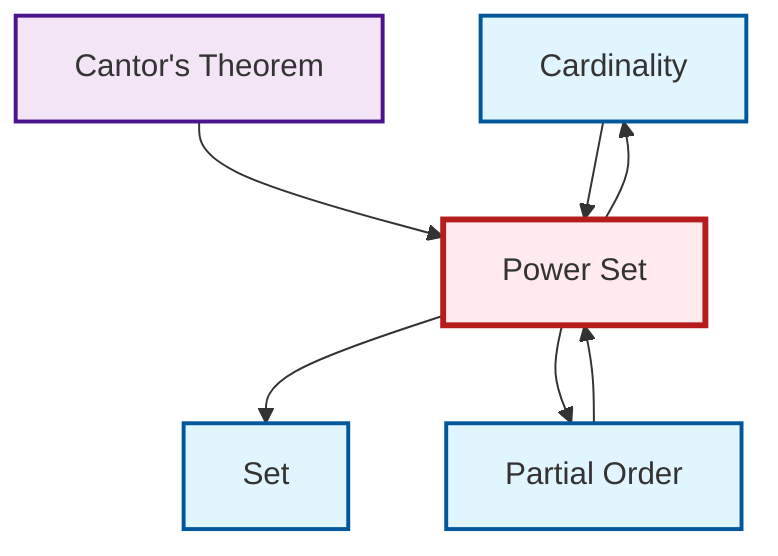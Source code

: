 graph TD
    classDef definition fill:#e1f5fe,stroke:#01579b,stroke-width:2px
    classDef theorem fill:#f3e5f5,stroke:#4a148c,stroke-width:2px
    classDef axiom fill:#fff3e0,stroke:#e65100,stroke-width:2px
    classDef example fill:#e8f5e9,stroke:#1b5e20,stroke-width:2px
    classDef current fill:#ffebee,stroke:#b71c1c,stroke-width:3px
    def-cardinality["Cardinality"]:::definition
    def-power-set["Power Set"]:::definition
    def-set["Set"]:::definition
    thm-cantor["Cantor's Theorem"]:::theorem
    def-partial-order["Partial Order"]:::definition
    def-power-set --> def-set
    thm-cantor --> def-power-set
    def-cardinality --> def-power-set
    def-power-set --> def-partial-order
    def-power-set --> def-cardinality
    def-partial-order --> def-power-set
    class def-power-set current